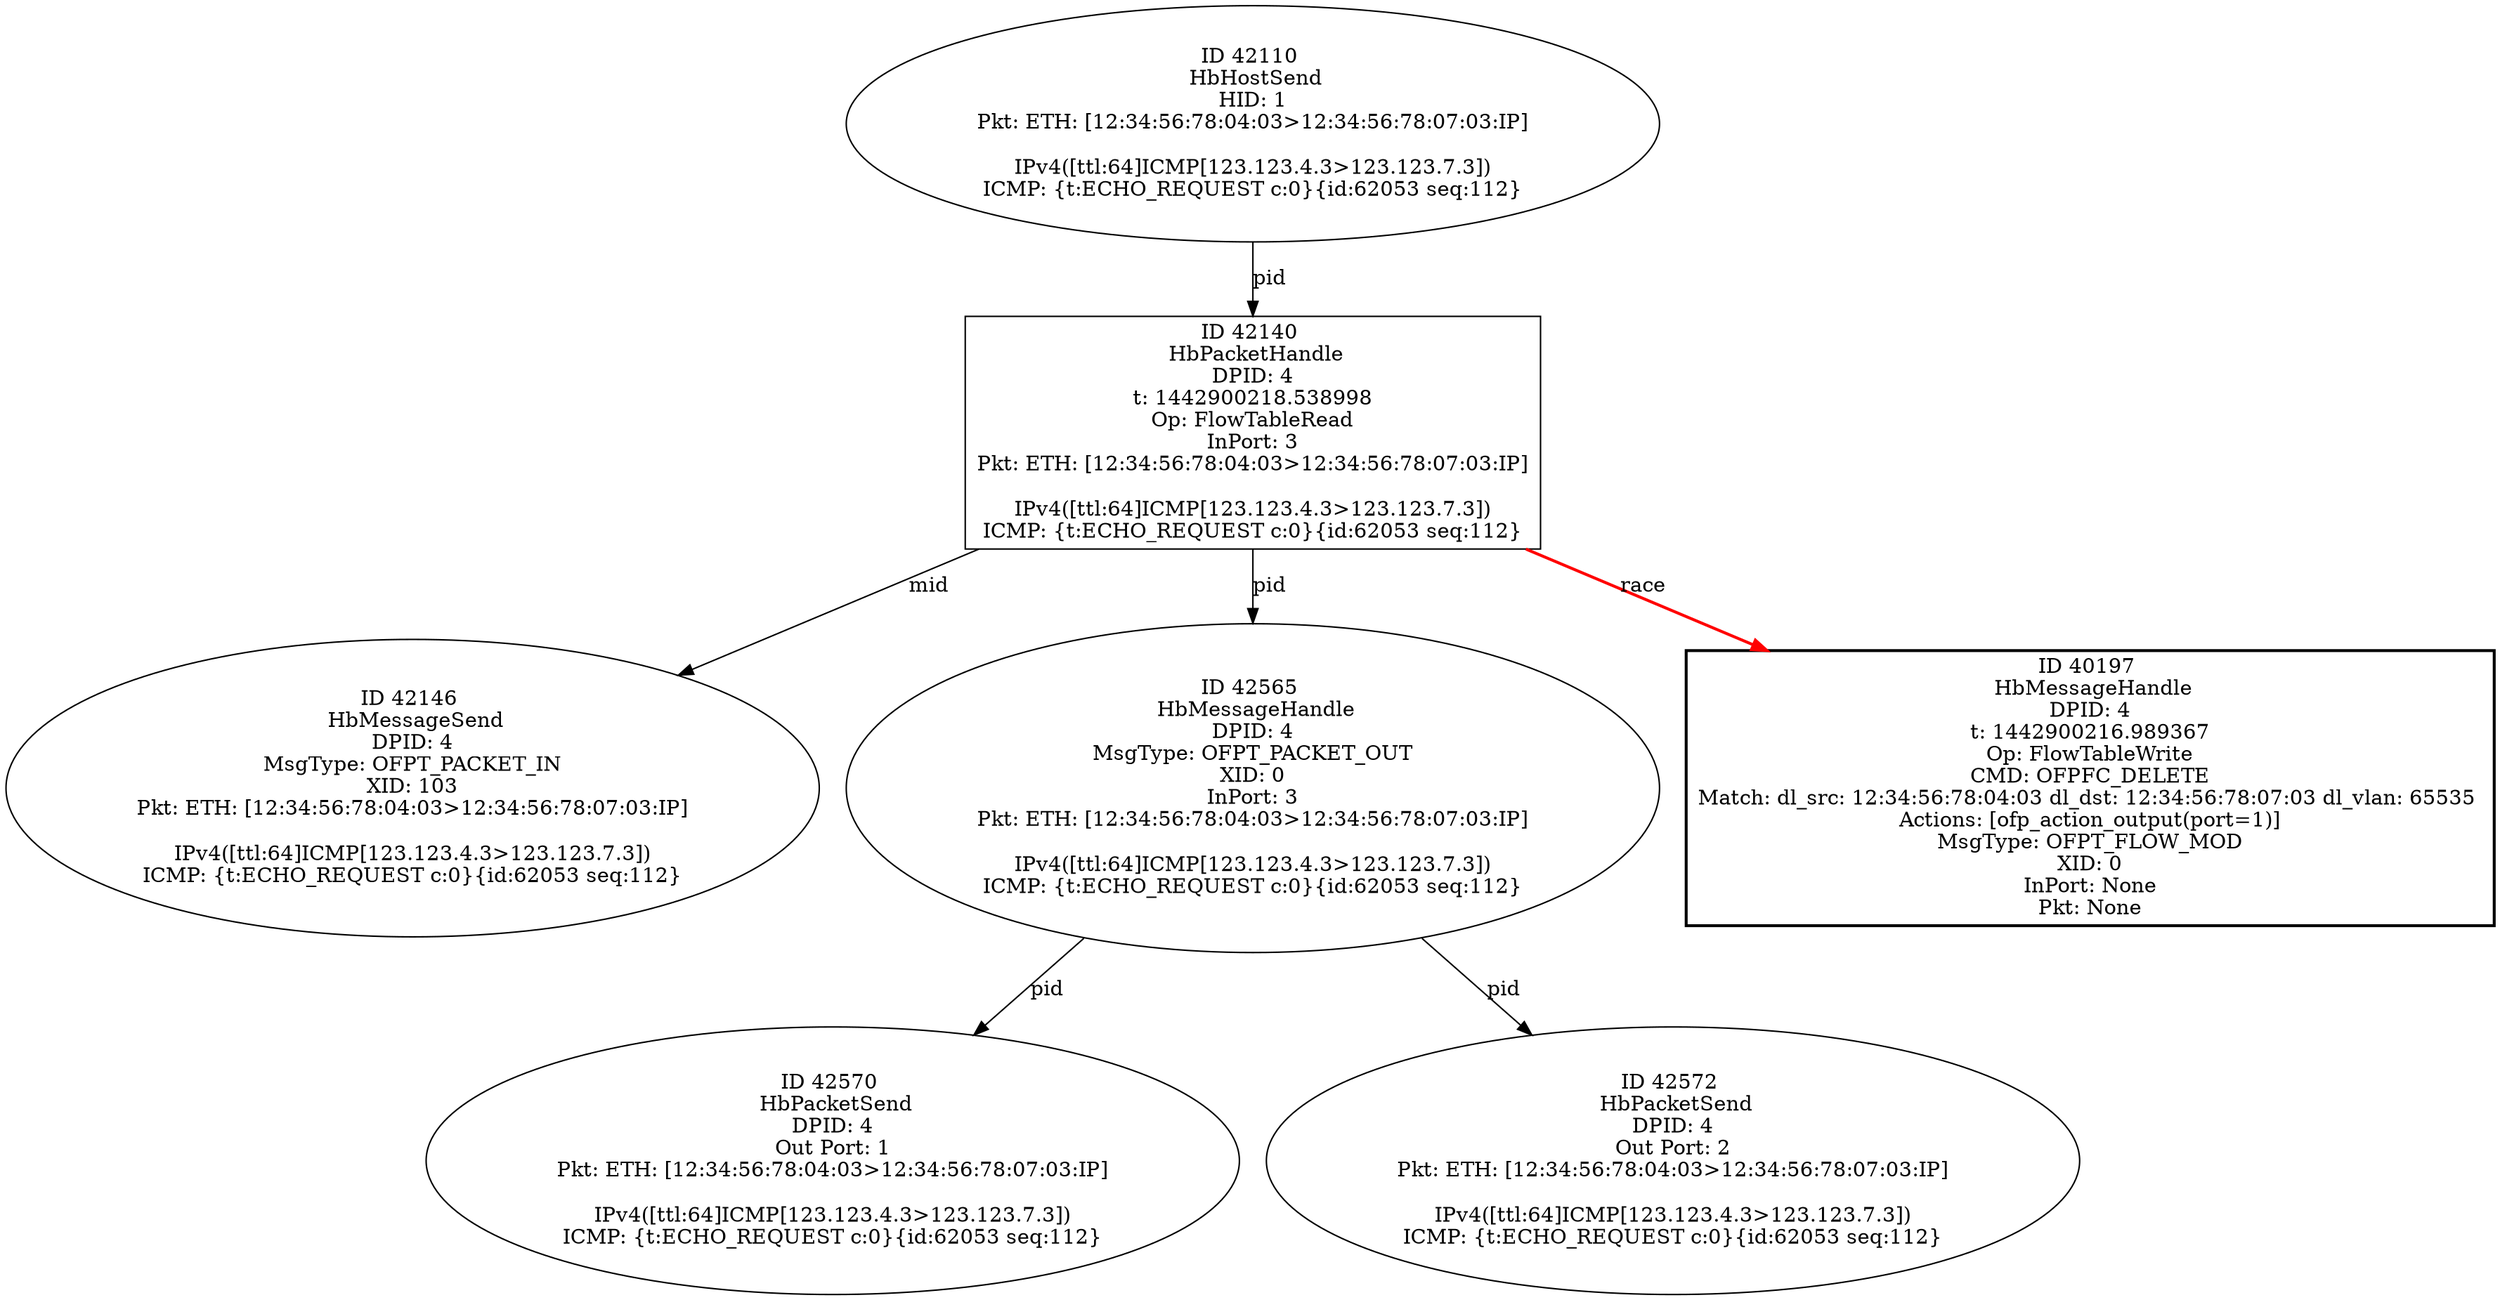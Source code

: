 strict digraph G {
42146 [shape=oval, event=<hb_events.HbMessageSend object at 0x113fa7e90>, label="ID 42146 
 HbMessageSend
DPID: 4
MsgType: OFPT_PACKET_IN
XID: 103
Pkt: ETH: [12:34:56:78:04:03>12:34:56:78:07:03:IP]

IPv4([ttl:64]ICMP[123.123.4.3>123.123.7.3])
ICMP: {t:ECHO_REQUEST c:0}{id:62053 seq:112}"];
42565 [shape=oval, event=<hb_events.HbMessageHandle object at 0x1140e79d0>, label="ID 42565 
 HbMessageHandle
DPID: 4
MsgType: OFPT_PACKET_OUT
XID: 0
InPort: 3
Pkt: ETH: [12:34:56:78:04:03>12:34:56:78:07:03:IP]

IPv4([ttl:64]ICMP[123.123.4.3>123.123.7.3])
ICMP: {t:ECHO_REQUEST c:0}{id:62053 seq:112}"];
42570 [shape=oval, event=<hb_events.HbPacketSend object at 0x1141380d0>, label="ID 42570 
 HbPacketSend
DPID: 4
Out Port: 1
Pkt: ETH: [12:34:56:78:04:03>12:34:56:78:07:03:IP]

IPv4([ttl:64]ICMP[123.123.4.3>123.123.7.3])
ICMP: {t:ECHO_REQUEST c:0}{id:62053 seq:112}"];
42572 [shape=oval, event=<hb_events.HbPacketSend object at 0x11413f6d0>, label="ID 42572 
 HbPacketSend
DPID: 4
Out Port: 2
Pkt: ETH: [12:34:56:78:04:03>12:34:56:78:07:03:IP]

IPv4([ttl:64]ICMP[123.123.4.3>123.123.7.3])
ICMP: {t:ECHO_REQUEST c:0}{id:62053 seq:112}"];
42140 [shape=box, event=<hb_events.HbPacketHandle object at 0x113fa34d0>, label="ID 42140 
 HbPacketHandle
DPID: 4
t: 1442900218.538998
Op: FlowTableRead
InPort: 3
Pkt: ETH: [12:34:56:78:04:03>12:34:56:78:07:03:IP]

IPv4([ttl:64]ICMP[123.123.4.3>123.123.7.3])
ICMP: {t:ECHO_REQUEST c:0}{id:62053 seq:112}"];
42110 [shape=oval, event=<hb_events.HbHostSend object at 0x113fa31d0>, label="ID 42110 
 HbHostSend
HID: 1
Pkt: ETH: [12:34:56:78:04:03>12:34:56:78:07:03:IP]

IPv4([ttl:64]ICMP[123.123.4.3>123.123.7.3])
ICMP: {t:ECHO_REQUEST c:0}{id:62053 seq:112}"];
40197 [shape=box, style=bold, event=<hb_events.HbMessageHandle object at 0x113c2f050>, label="ID 40197 
 HbMessageHandle
DPID: 4
t: 1442900216.989367
Op: FlowTableWrite
CMD: OFPFC_DELETE
Match: dl_src: 12:34:56:78:04:03 dl_dst: 12:34:56:78:07:03 dl_vlan: 65535 
Actions: [ofp_action_output(port=1)]
MsgType: OFPT_FLOW_MOD
XID: 0
InPort: None
Pkt: None"];
42565 -> 42570  [rel=pid, label=pid];
42565 -> 42572  [rel=pid, label=pid];
42140 -> 42146  [rel=mid, label=mid];
42140 -> 42565  [rel=pid, label=pid];
42140 -> 40197  [harmful=True, color=red, style=bold, rel=race, label=race];
42110 -> 42140  [rel=pid, label=pid];
}
